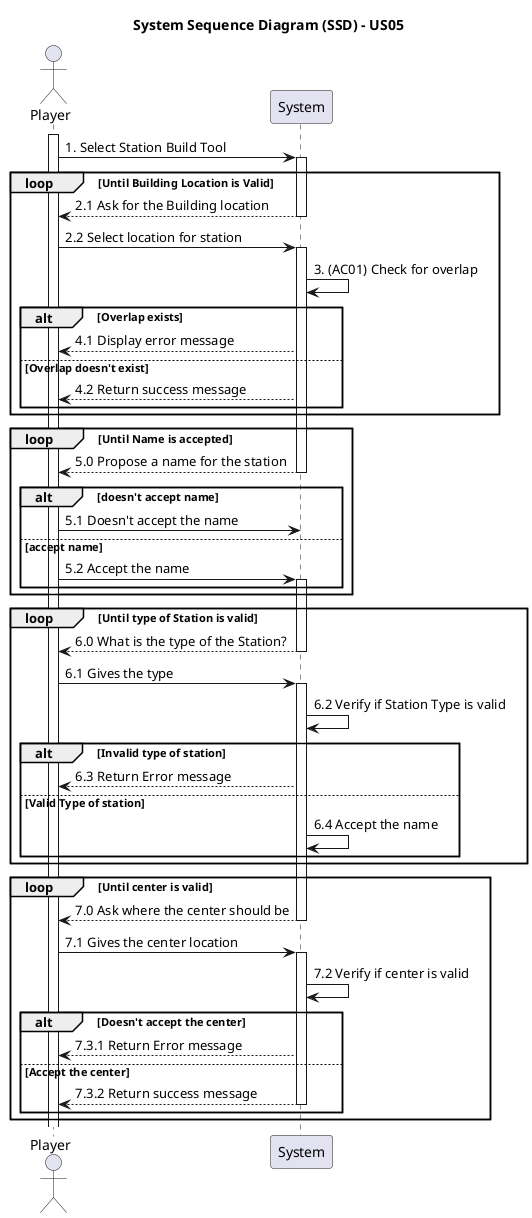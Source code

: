 @startuml

actor Player
participant System
title: System Sequence Diagram (SSD) - US05


activate Player
Player -> System: 1. Select Station Build Tool
activate System
loop Until Building Location is Valid
    System --> Player: 2.1 Ask for the Building location
    deactivate System
    Player -> System: 2.2 Select location for station

    activate System
    System -> System: 3. (AC01) Check for overlap

    alt Overlap exists
        System --> Player: 4.1 Display error message

    else Overlap doesn't exist

        System --> Player: 4.2 Return success message
    end
end

loop Until Name is accepted
    System --> Player: 5.0 Propose a name for the station
    deactivate System

    alt doesn't accept name
        Player -> System: 5.1 Doesn't accept the name

    else accept name
        Player -> System: 5.2 Accept the name
        activate System
    end
end

loop Until type of Station is valid
    System --> Player: 6.0 What is the type of the Station?
    deactivate System

    Player -> System: 6.1 Gives the type
    activate System
    System -> System: 6.2 Verify if Station Type is valid

    alt Invalid type of station
        System --> Player: 6.3 Return Error message
    else Valid Type of station
        System -> System: 6.4 Accept the name
    end
end


loop Until center is valid
    System --> Player: 7.0 Ask where the center should be
    deactivate System
    Player -> System: 7.1 Gives the center location
    activate System
    System -> System: 7.2 Verify if center is valid

    alt Doesn't accept the center
        System --> Player: 7.3.1 Return Error message


    else Accept the center
        System --> Player: 7.3.2 Return success message
        deactivate System
    end
end

@enduml